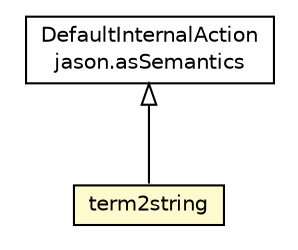 #!/usr/local/bin/dot
#
# Class diagram 
# Generated by UMLGraph version R5_6_6-1-g9240c4 (http://www.umlgraph.org/)
#

digraph G {
	edge [fontname="Helvetica",fontsize=10,labelfontname="Helvetica",labelfontsize=10];
	node [fontname="Helvetica",fontsize=10,shape=plaintext];
	nodesep=0.25;
	ranksep=0.5;
	// jason.asSemantics.DefaultInternalAction
	c76224 [label=<<table title="jason.asSemantics.DefaultInternalAction" border="0" cellborder="1" cellspacing="0" cellpadding="2" port="p" href="../asSemantics/DefaultInternalAction.html">
		<tr><td><table border="0" cellspacing="0" cellpadding="1">
<tr><td align="center" balign="center"> DefaultInternalAction </td></tr>
<tr><td align="center" balign="center"> jason.asSemantics </td></tr>
		</table></td></tr>
		</table>>, URL="../asSemantics/DefaultInternalAction.html", fontname="Helvetica", fontcolor="black", fontsize=10.0];
	// jason.stdlib.term2string
	c76390 [label=<<table title="jason.stdlib.term2string" border="0" cellborder="1" cellspacing="0" cellpadding="2" port="p" bgcolor="lemonChiffon" href="./term2string.html">
		<tr><td><table border="0" cellspacing="0" cellpadding="1">
<tr><td align="center" balign="center"> term2string </td></tr>
		</table></td></tr>
		</table>>, URL="./term2string.html", fontname="Helvetica", fontcolor="black", fontsize=10.0];
	//jason.stdlib.term2string extends jason.asSemantics.DefaultInternalAction
	c76224:p -> c76390:p [dir=back,arrowtail=empty];
}

